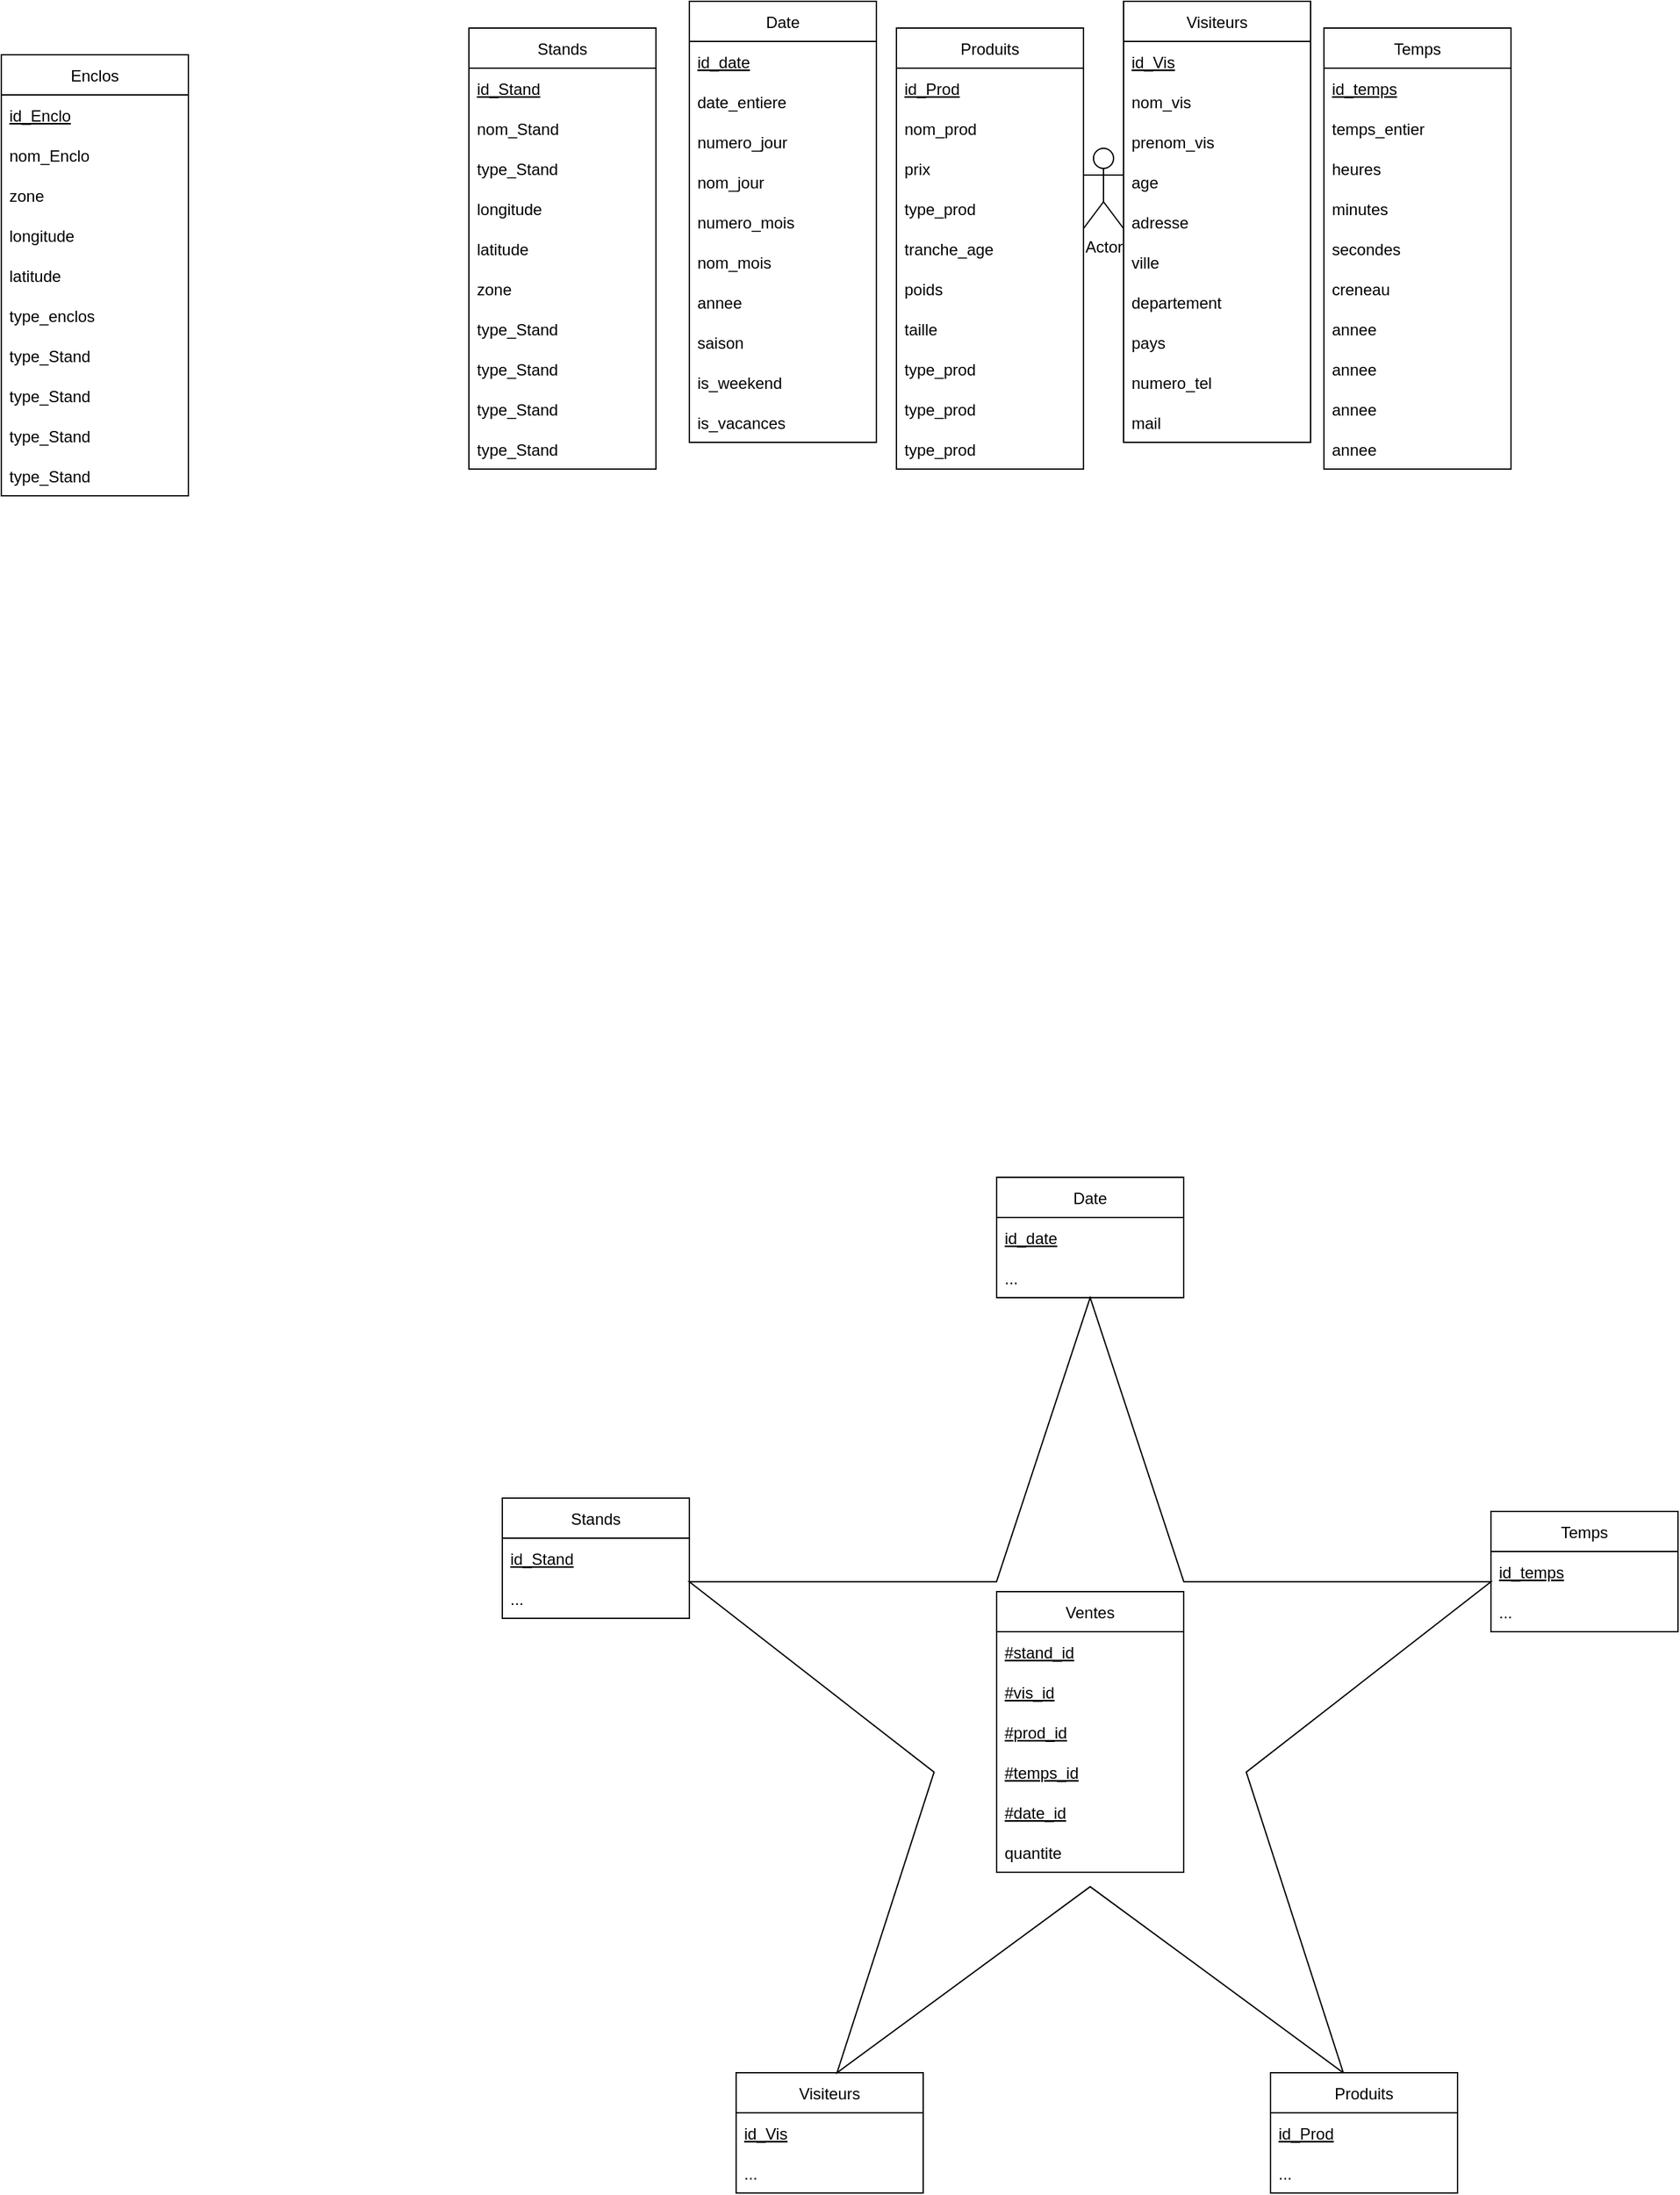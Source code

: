 <mxfile version="20.5.1" type="device"><diagram id="sDHz6dwvAhrB9H7xkZl-" name="Page-1"><mxGraphModel dx="1805" dy="1739" grid="1" gridSize="10" guides="1" tooltips="1" connect="1" arrows="1" fold="1" page="1" pageScale="1" pageWidth="827" pageHeight="1169" math="0" shadow="0"><root><mxCell id="0"/><mxCell id="1" parent="0"/><mxCell id="x6o4Ce_lyYix77XtTC0v-5" value="Stands" style="swimlane;fontStyle=0;childLayout=stackLayout;horizontal=1;startSize=30;horizontalStack=0;resizeParent=1;resizeParentMax=0;resizeLast=0;collapsible=1;marginBottom=0;" vertex="1" parent="1"><mxGeometry x="-30" y="-1100" width="140" height="330" as="geometry"/></mxCell><mxCell id="x6o4Ce_lyYix77XtTC0v-6" value="id_Stand" style="text;strokeColor=none;fillColor=none;align=left;verticalAlign=middle;spacingLeft=4;spacingRight=4;overflow=hidden;points=[[0,0.5],[1,0.5]];portConstraint=eastwest;rotatable=0;fontStyle=4" vertex="1" parent="x6o4Ce_lyYix77XtTC0v-5"><mxGeometry y="30" width="140" height="30" as="geometry"/></mxCell><mxCell id="x6o4Ce_lyYix77XtTC0v-7" value="nom_Stand" style="text;strokeColor=none;fillColor=none;align=left;verticalAlign=middle;spacingLeft=4;spacingRight=4;overflow=hidden;points=[[0,0.5],[1,0.5]];portConstraint=eastwest;rotatable=0;" vertex="1" parent="x6o4Ce_lyYix77XtTC0v-5"><mxGeometry y="60" width="140" height="30" as="geometry"/></mxCell><mxCell id="x6o4Ce_lyYix77XtTC0v-8" value="type_Stand" style="text;strokeColor=none;fillColor=none;align=left;verticalAlign=middle;spacingLeft=4;spacingRight=4;overflow=hidden;points=[[0,0.5],[1,0.5]];portConstraint=eastwest;rotatable=0;" vertex="1" parent="x6o4Ce_lyYix77XtTC0v-5"><mxGeometry y="90" width="140" height="30" as="geometry"/></mxCell><mxCell id="x6o4Ce_lyYix77XtTC0v-83" value="longitude" style="text;strokeColor=none;fillColor=none;align=left;verticalAlign=middle;spacingLeft=4;spacingRight=4;overflow=hidden;points=[[0,0.5],[1,0.5]];portConstraint=eastwest;rotatable=0;" vertex="1" parent="x6o4Ce_lyYix77XtTC0v-5"><mxGeometry y="120" width="140" height="30" as="geometry"/></mxCell><mxCell id="x6o4Ce_lyYix77XtTC0v-84" value="latitude" style="text;strokeColor=none;fillColor=none;align=left;verticalAlign=middle;spacingLeft=4;spacingRight=4;overflow=hidden;points=[[0,0.5],[1,0.5]];portConstraint=eastwest;rotatable=0;" vertex="1" parent="x6o4Ce_lyYix77XtTC0v-5"><mxGeometry y="150" width="140" height="30" as="geometry"/></mxCell><mxCell id="x6o4Ce_lyYix77XtTC0v-86" value="zone" style="text;strokeColor=none;fillColor=none;align=left;verticalAlign=middle;spacingLeft=4;spacingRight=4;overflow=hidden;points=[[0,0.5],[1,0.5]];portConstraint=eastwest;rotatable=0;" vertex="1" parent="x6o4Ce_lyYix77XtTC0v-5"><mxGeometry y="180" width="140" height="30" as="geometry"/></mxCell><mxCell id="x6o4Ce_lyYix77XtTC0v-88" value="type_Stand" style="text;strokeColor=none;fillColor=none;align=left;verticalAlign=middle;spacingLeft=4;spacingRight=4;overflow=hidden;points=[[0,0.5],[1,0.5]];portConstraint=eastwest;rotatable=0;" vertex="1" parent="x6o4Ce_lyYix77XtTC0v-5"><mxGeometry y="210" width="140" height="30" as="geometry"/></mxCell><mxCell id="x6o4Ce_lyYix77XtTC0v-87" value="type_Stand" style="text;strokeColor=none;fillColor=none;align=left;verticalAlign=middle;spacingLeft=4;spacingRight=4;overflow=hidden;points=[[0,0.5],[1,0.5]];portConstraint=eastwest;rotatable=0;" vertex="1" parent="x6o4Ce_lyYix77XtTC0v-5"><mxGeometry y="240" width="140" height="30" as="geometry"/></mxCell><mxCell id="x6o4Ce_lyYix77XtTC0v-85" value="type_Stand" style="text;strokeColor=none;fillColor=none;align=left;verticalAlign=middle;spacingLeft=4;spacingRight=4;overflow=hidden;points=[[0,0.5],[1,0.5]];portConstraint=eastwest;rotatable=0;" vertex="1" parent="x6o4Ce_lyYix77XtTC0v-5"><mxGeometry y="270" width="140" height="30" as="geometry"/></mxCell><mxCell id="x6o4Ce_lyYix77XtTC0v-82" value="type_Stand" style="text;strokeColor=none;fillColor=none;align=left;verticalAlign=middle;spacingLeft=4;spacingRight=4;overflow=hidden;points=[[0,0.5],[1,0.5]];portConstraint=eastwest;rotatable=0;" vertex="1" parent="x6o4Ce_lyYix77XtTC0v-5"><mxGeometry y="300" width="140" height="30" as="geometry"/></mxCell><mxCell id="x6o4Ce_lyYix77XtTC0v-9" value="Date" style="swimlane;fontStyle=0;childLayout=stackLayout;horizontal=1;startSize=30;horizontalStack=0;resizeParent=1;resizeParentMax=0;resizeLast=0;collapsible=1;marginBottom=0;" vertex="1" parent="1"><mxGeometry x="135" y="-1120" width="140" height="330" as="geometry"/></mxCell><mxCell id="x6o4Ce_lyYix77XtTC0v-10" value="id_date" style="text;strokeColor=none;fillColor=none;align=left;verticalAlign=middle;spacingLeft=4;spacingRight=4;overflow=hidden;points=[[0,0.5],[1,0.5]];portConstraint=eastwest;rotatable=0;fontStyle=4" vertex="1" parent="x6o4Ce_lyYix77XtTC0v-9"><mxGeometry y="30" width="140" height="30" as="geometry"/></mxCell><mxCell id="x6o4Ce_lyYix77XtTC0v-39" value="date_entiere" style="text;strokeColor=none;fillColor=none;align=left;verticalAlign=middle;spacingLeft=4;spacingRight=4;overflow=hidden;points=[[0,0.5],[1,0.5]];portConstraint=eastwest;rotatable=0;fontStyle=0" vertex="1" parent="x6o4Ce_lyYix77XtTC0v-9"><mxGeometry y="60" width="140" height="30" as="geometry"/></mxCell><mxCell id="x6o4Ce_lyYix77XtTC0v-11" value="numero_jour" style="text;strokeColor=none;fillColor=none;align=left;verticalAlign=middle;spacingLeft=4;spacingRight=4;overflow=hidden;points=[[0,0.5],[1,0.5]];portConstraint=eastwest;rotatable=0;" vertex="1" parent="x6o4Ce_lyYix77XtTC0v-9"><mxGeometry y="90" width="140" height="30" as="geometry"/></mxCell><mxCell id="x6o4Ce_lyYix77XtTC0v-37" value="nom_jour" style="text;strokeColor=none;fillColor=none;align=left;verticalAlign=middle;spacingLeft=4;spacingRight=4;overflow=hidden;points=[[0,0.5],[1,0.5]];portConstraint=eastwest;rotatable=0;" vertex="1" parent="x6o4Ce_lyYix77XtTC0v-9"><mxGeometry y="120" width="140" height="30" as="geometry"/></mxCell><mxCell id="x6o4Ce_lyYix77XtTC0v-40" value="numero_mois" style="text;strokeColor=none;fillColor=none;align=left;verticalAlign=middle;spacingLeft=4;spacingRight=4;overflow=hidden;points=[[0,0.5],[1,0.5]];portConstraint=eastwest;rotatable=0;" vertex="1" parent="x6o4Ce_lyYix77XtTC0v-9"><mxGeometry y="150" width="140" height="30" as="geometry"/></mxCell><mxCell id="x6o4Ce_lyYix77XtTC0v-29" value="nom_mois" style="text;strokeColor=none;fillColor=none;align=left;verticalAlign=middle;spacingLeft=4;spacingRight=4;overflow=hidden;points=[[0,0.5],[1,0.5]];portConstraint=eastwest;rotatable=0;" vertex="1" parent="x6o4Ce_lyYix77XtTC0v-9"><mxGeometry y="180" width="140" height="30" as="geometry"/></mxCell><mxCell id="x6o4Ce_lyYix77XtTC0v-12" value="annee" style="text;strokeColor=none;fillColor=none;align=left;verticalAlign=middle;spacingLeft=4;spacingRight=4;overflow=hidden;points=[[0,0.5],[1,0.5]];portConstraint=eastwest;rotatable=0;" vertex="1" parent="x6o4Ce_lyYix77XtTC0v-9"><mxGeometry y="210" width="140" height="30" as="geometry"/></mxCell><mxCell id="x6o4Ce_lyYix77XtTC0v-90" value="saison" style="text;strokeColor=none;fillColor=none;align=left;verticalAlign=middle;spacingLeft=4;spacingRight=4;overflow=hidden;points=[[0,0.5],[1,0.5]];portConstraint=eastwest;rotatable=0;" vertex="1" parent="x6o4Ce_lyYix77XtTC0v-9"><mxGeometry y="240" width="140" height="30" as="geometry"/></mxCell><mxCell id="x6o4Ce_lyYix77XtTC0v-91" value="is_weekend" style="text;strokeColor=none;fillColor=none;align=left;verticalAlign=middle;spacingLeft=4;spacingRight=4;overflow=hidden;points=[[0,0.5],[1,0.5]];portConstraint=eastwest;rotatable=0;" vertex="1" parent="x6o4Ce_lyYix77XtTC0v-9"><mxGeometry y="270" width="140" height="30" as="geometry"/></mxCell><mxCell id="x6o4Ce_lyYix77XtTC0v-89" value="is_vacances" style="text;strokeColor=none;fillColor=none;align=left;verticalAlign=middle;spacingLeft=4;spacingRight=4;overflow=hidden;points=[[0,0.5],[1,0.5]];portConstraint=eastwest;rotatable=0;" vertex="1" parent="x6o4Ce_lyYix77XtTC0v-9"><mxGeometry y="300" width="140" height="30" as="geometry"/></mxCell><mxCell id="x6o4Ce_lyYix77XtTC0v-13" value="Temps" style="swimlane;fontStyle=0;childLayout=stackLayout;horizontal=1;startSize=30;horizontalStack=0;resizeParent=1;resizeParentMax=0;resizeLast=0;collapsible=1;marginBottom=0;" vertex="1" parent="1"><mxGeometry x="610" y="-1100" width="140" height="330" as="geometry"/></mxCell><mxCell id="x6o4Ce_lyYix77XtTC0v-14" value="id_temps" style="text;strokeColor=none;fillColor=none;align=left;verticalAlign=middle;spacingLeft=4;spacingRight=4;overflow=hidden;points=[[0,0.5],[1,0.5]];portConstraint=eastwest;rotatable=0;fontStyle=4" vertex="1" parent="x6o4Ce_lyYix77XtTC0v-13"><mxGeometry y="30" width="140" height="30" as="geometry"/></mxCell><mxCell id="x6o4Ce_lyYix77XtTC0v-92" value="temps_entier" style="text;strokeColor=none;fillColor=none;align=left;verticalAlign=middle;spacingLeft=4;spacingRight=4;overflow=hidden;points=[[0,0.5],[1,0.5]];portConstraint=eastwest;rotatable=0;" vertex="1" parent="x6o4Ce_lyYix77XtTC0v-13"><mxGeometry y="60" width="140" height="30" as="geometry"/></mxCell><mxCell id="x6o4Ce_lyYix77XtTC0v-15" value="heures" style="text;strokeColor=none;fillColor=none;align=left;verticalAlign=middle;spacingLeft=4;spacingRight=4;overflow=hidden;points=[[0,0.5],[1,0.5]];portConstraint=eastwest;rotatable=0;" vertex="1" parent="x6o4Ce_lyYix77XtTC0v-13"><mxGeometry y="90" width="140" height="30" as="geometry"/></mxCell><mxCell id="x6o4Ce_lyYix77XtTC0v-30" value="minutes" style="text;strokeColor=none;fillColor=none;align=left;verticalAlign=middle;spacingLeft=4;spacingRight=4;overflow=hidden;points=[[0,0.5],[1,0.5]];portConstraint=eastwest;rotatable=0;" vertex="1" parent="x6o4Ce_lyYix77XtTC0v-13"><mxGeometry y="120" width="140" height="30" as="geometry"/></mxCell><mxCell id="x6o4Ce_lyYix77XtTC0v-16" value="secondes" style="text;strokeColor=none;fillColor=none;align=left;verticalAlign=middle;spacingLeft=4;spacingRight=4;overflow=hidden;points=[[0,0.5],[1,0.5]];portConstraint=eastwest;rotatable=0;" vertex="1" parent="x6o4Ce_lyYix77XtTC0v-13"><mxGeometry y="150" width="140" height="30" as="geometry"/></mxCell><mxCell id="x6o4Ce_lyYix77XtTC0v-95" value="creneau" style="text;strokeColor=none;fillColor=none;align=left;verticalAlign=middle;spacingLeft=4;spacingRight=4;overflow=hidden;points=[[0,0.5],[1,0.5]];portConstraint=eastwest;rotatable=0;" vertex="1" parent="x6o4Ce_lyYix77XtTC0v-13"><mxGeometry y="180" width="140" height="30" as="geometry"/></mxCell><mxCell id="x6o4Ce_lyYix77XtTC0v-93" value="annee" style="text;strokeColor=none;fillColor=none;align=left;verticalAlign=middle;spacingLeft=4;spacingRight=4;overflow=hidden;points=[[0,0.5],[1,0.5]];portConstraint=eastwest;rotatable=0;" vertex="1" parent="x6o4Ce_lyYix77XtTC0v-13"><mxGeometry y="210" width="140" height="30" as="geometry"/></mxCell><mxCell id="x6o4Ce_lyYix77XtTC0v-106" value="annee" style="text;strokeColor=none;fillColor=none;align=left;verticalAlign=middle;spacingLeft=4;spacingRight=4;overflow=hidden;points=[[0,0.5],[1,0.5]];portConstraint=eastwest;rotatable=0;" vertex="1" parent="x6o4Ce_lyYix77XtTC0v-13"><mxGeometry y="240" width="140" height="30" as="geometry"/></mxCell><mxCell id="x6o4Ce_lyYix77XtTC0v-107" value="annee" style="text;strokeColor=none;fillColor=none;align=left;verticalAlign=middle;spacingLeft=4;spacingRight=4;overflow=hidden;points=[[0,0.5],[1,0.5]];portConstraint=eastwest;rotatable=0;" vertex="1" parent="x6o4Ce_lyYix77XtTC0v-13"><mxGeometry y="270" width="140" height="30" as="geometry"/></mxCell><mxCell id="x6o4Ce_lyYix77XtTC0v-105" value="annee" style="text;strokeColor=none;fillColor=none;align=left;verticalAlign=middle;spacingLeft=4;spacingRight=4;overflow=hidden;points=[[0,0.5],[1,0.5]];portConstraint=eastwest;rotatable=0;" vertex="1" parent="x6o4Ce_lyYix77XtTC0v-13"><mxGeometry y="300" width="140" height="30" as="geometry"/></mxCell><mxCell id="x6o4Ce_lyYix77XtTC0v-17" value="Visiteurs" style="swimlane;fontStyle=0;childLayout=stackLayout;horizontal=1;startSize=30;horizontalStack=0;resizeParent=1;resizeParentMax=0;resizeLast=0;collapsible=1;marginBottom=0;" vertex="1" parent="1"><mxGeometry x="170" y="430" width="140" height="90" as="geometry"/></mxCell><mxCell id="x6o4Ce_lyYix77XtTC0v-18" value="id_Vis" style="text;strokeColor=none;fillColor=none;align=left;verticalAlign=middle;spacingLeft=4;spacingRight=4;overflow=hidden;points=[[0,0.5],[1,0.5]];portConstraint=eastwest;rotatable=0;fontStyle=4" vertex="1" parent="x6o4Ce_lyYix77XtTC0v-17"><mxGeometry y="30" width="140" height="30" as="geometry"/></mxCell><mxCell id="x6o4Ce_lyYix77XtTC0v-19" value="..." style="text;strokeColor=none;fillColor=none;align=left;verticalAlign=middle;spacingLeft=4;spacingRight=4;overflow=hidden;points=[[0,0.5],[1,0.5]];portConstraint=eastwest;rotatable=0;" vertex="1" parent="x6o4Ce_lyYix77XtTC0v-17"><mxGeometry y="60" width="140" height="30" as="geometry"/></mxCell><mxCell id="x6o4Ce_lyYix77XtTC0v-26" value="" style="verticalLabelPosition=bottom;verticalAlign=top;html=1;shape=mxgraph.basic.star" vertex="1" parent="1"><mxGeometry x="135" y="-150" width="600" height="580" as="geometry"/></mxCell><mxCell id="x6o4Ce_lyYix77XtTC0v-21" value="Produits" style="swimlane;fontStyle=0;childLayout=stackLayout;horizontal=1;startSize=30;horizontalStack=0;resizeParent=1;resizeParentMax=0;resizeLast=0;collapsible=1;marginBottom=0;" vertex="1" parent="1"><mxGeometry x="570" y="430" width="140" height="90" as="geometry"/></mxCell><mxCell id="x6o4Ce_lyYix77XtTC0v-22" value="id_Prod" style="text;strokeColor=none;fillColor=none;align=left;verticalAlign=middle;spacingLeft=4;spacingRight=4;overflow=hidden;points=[[0,0.5],[1,0.5]];portConstraint=eastwest;rotatable=0;fontStyle=4" vertex="1" parent="x6o4Ce_lyYix77XtTC0v-21"><mxGeometry y="30" width="140" height="30" as="geometry"/></mxCell><mxCell id="x6o4Ce_lyYix77XtTC0v-63" value="..." style="text;strokeColor=none;fillColor=none;align=left;verticalAlign=middle;spacingLeft=4;spacingRight=4;overflow=hidden;points=[[0,0.5],[1,0.5]];portConstraint=eastwest;rotatable=0;" vertex="1" parent="x6o4Ce_lyYix77XtTC0v-21"><mxGeometry y="60" width="140" height="30" as="geometry"/></mxCell><mxCell id="x6o4Ce_lyYix77XtTC0v-1" value="Ventes" style="swimlane;fontStyle=0;childLayout=stackLayout;horizontal=1;startSize=30;horizontalStack=0;resizeParent=1;resizeParentMax=0;resizeLast=0;collapsible=1;marginBottom=0;" vertex="1" parent="1"><mxGeometry x="365" y="70" width="140" height="210" as="geometry"/></mxCell><mxCell id="x6o4Ce_lyYix77XtTC0v-2" value="#stand_id" style="text;strokeColor=none;fillColor=none;align=left;verticalAlign=middle;spacingLeft=4;spacingRight=4;overflow=hidden;points=[[0,0.5],[1,0.5]];portConstraint=eastwest;rotatable=0;fontStyle=4" vertex="1" parent="x6o4Ce_lyYix77XtTC0v-1"><mxGeometry y="30" width="140" height="30" as="geometry"/></mxCell><mxCell id="x6o4Ce_lyYix77XtTC0v-3" value="#vis_id" style="text;strokeColor=none;fillColor=none;align=left;verticalAlign=middle;spacingLeft=4;spacingRight=4;overflow=hidden;points=[[0,0.5],[1,0.5]];portConstraint=eastwest;rotatable=0;fontStyle=4" vertex="1" parent="x6o4Ce_lyYix77XtTC0v-1"><mxGeometry y="60" width="140" height="30" as="geometry"/></mxCell><mxCell id="x6o4Ce_lyYix77XtTC0v-32" value="#prod_id" style="text;strokeColor=none;fillColor=none;align=left;verticalAlign=middle;spacingLeft=4;spacingRight=4;overflow=hidden;points=[[0,0.5],[1,0.5]];portConstraint=eastwest;rotatable=0;fontStyle=4" vertex="1" parent="x6o4Ce_lyYix77XtTC0v-1"><mxGeometry y="90" width="140" height="30" as="geometry"/></mxCell><mxCell id="x6o4Ce_lyYix77XtTC0v-31" value="#temps_id" style="text;strokeColor=none;fillColor=none;align=left;verticalAlign=middle;spacingLeft=4;spacingRight=4;overflow=hidden;points=[[0,0.5],[1,0.5]];portConstraint=eastwest;rotatable=0;fontStyle=4" vertex="1" parent="x6o4Ce_lyYix77XtTC0v-1"><mxGeometry y="120" width="140" height="30" as="geometry"/></mxCell><mxCell id="x6o4Ce_lyYix77XtTC0v-71" value="#date_id" style="text;strokeColor=none;fillColor=none;align=left;verticalAlign=middle;spacingLeft=4;spacingRight=4;overflow=hidden;points=[[0,0.5],[1,0.5]];portConstraint=eastwest;rotatable=0;fontStyle=4" vertex="1" parent="x6o4Ce_lyYix77XtTC0v-1"><mxGeometry y="150" width="140" height="30" as="geometry"/></mxCell><mxCell id="x6o4Ce_lyYix77XtTC0v-4" value="quantite" style="text;strokeColor=none;fillColor=none;align=left;verticalAlign=middle;spacingLeft=4;spacingRight=4;overflow=hidden;points=[[0,0.5],[1,0.5]];portConstraint=eastwest;rotatable=0;fontStyle=0" vertex="1" parent="x6o4Ce_lyYix77XtTC0v-1"><mxGeometry y="180" width="140" height="30" as="geometry"/></mxCell><mxCell id="x6o4Ce_lyYix77XtTC0v-41" value="Date" style="swimlane;fontStyle=0;childLayout=stackLayout;horizontal=1;startSize=30;horizontalStack=0;resizeParent=1;resizeParentMax=0;resizeLast=0;collapsible=1;marginBottom=0;" vertex="1" parent="1"><mxGeometry x="365" y="-240" width="140" height="90" as="geometry"/></mxCell><mxCell id="x6o4Ce_lyYix77XtTC0v-50" value="id_date" style="text;strokeColor=none;fillColor=none;align=left;verticalAlign=middle;spacingLeft=4;spacingRight=4;overflow=hidden;points=[[0,0.5],[1,0.5]];portConstraint=eastwest;rotatable=0;fontStyle=4" vertex="1" parent="x6o4Ce_lyYix77XtTC0v-41"><mxGeometry y="30" width="140" height="30" as="geometry"/></mxCell><mxCell id="x6o4Ce_lyYix77XtTC0v-49" value="..." style="text;strokeColor=none;fillColor=none;align=left;verticalAlign=middle;spacingLeft=4;spacingRight=4;overflow=hidden;points=[[0,0.5],[1,0.5]];portConstraint=eastwest;rotatable=0;fontStyle=0" vertex="1" parent="x6o4Ce_lyYix77XtTC0v-41"><mxGeometry y="60" width="140" height="30" as="geometry"/></mxCell><mxCell id="x6o4Ce_lyYix77XtTC0v-51" value="Visiteurs" style="swimlane;fontStyle=0;childLayout=stackLayout;horizontal=1;startSize=30;horizontalStack=0;resizeParent=1;resizeParentMax=0;resizeLast=0;collapsible=1;marginBottom=0;" vertex="1" parent="1"><mxGeometry x="460" y="-1120" width="140" height="330" as="geometry"/></mxCell><mxCell id="x6o4Ce_lyYix77XtTC0v-52" value="id_Vis" style="text;strokeColor=none;fillColor=none;align=left;verticalAlign=middle;spacingLeft=4;spacingRight=4;overflow=hidden;points=[[0,0.5],[1,0.5]];portConstraint=eastwest;rotatable=0;fontStyle=4" vertex="1" parent="x6o4Ce_lyYix77XtTC0v-51"><mxGeometry y="30" width="140" height="30" as="geometry"/></mxCell><mxCell id="x6o4Ce_lyYix77XtTC0v-53" value="nom_vis" style="text;strokeColor=none;fillColor=none;align=left;verticalAlign=middle;spacingLeft=4;spacingRight=4;overflow=hidden;points=[[0,0.5],[1,0.5]];portConstraint=eastwest;rotatable=0;" vertex="1" parent="x6o4Ce_lyYix77XtTC0v-51"><mxGeometry y="60" width="140" height="30" as="geometry"/></mxCell><mxCell id="x6o4Ce_lyYix77XtTC0v-54" value="prenom_vis" style="text;strokeColor=none;fillColor=none;align=left;verticalAlign=middle;spacingLeft=4;spacingRight=4;overflow=hidden;points=[[0,0.5],[1,0.5]];portConstraint=eastwest;rotatable=0;" vertex="1" parent="x6o4Ce_lyYix77XtTC0v-51"><mxGeometry y="90" width="140" height="30" as="geometry"/></mxCell><mxCell id="x6o4Ce_lyYix77XtTC0v-55" value="age" style="text;strokeColor=none;fillColor=none;align=left;verticalAlign=middle;spacingLeft=4;spacingRight=4;overflow=hidden;points=[[0,0.5],[1,0.5]];portConstraint=eastwest;rotatable=0;" vertex="1" parent="x6o4Ce_lyYix77XtTC0v-51"><mxGeometry y="120" width="140" height="30" as="geometry"/></mxCell><mxCell id="x6o4Ce_lyYix77XtTC0v-56" value="adresse" style="text;strokeColor=none;fillColor=none;align=left;verticalAlign=middle;spacingLeft=4;spacingRight=4;overflow=hidden;points=[[0,0.5],[1,0.5]];portConstraint=eastwest;rotatable=0;" vertex="1" parent="x6o4Ce_lyYix77XtTC0v-51"><mxGeometry y="150" width="140" height="30" as="geometry"/></mxCell><mxCell id="x6o4Ce_lyYix77XtTC0v-57" value="ville" style="text;strokeColor=none;fillColor=none;align=left;verticalAlign=middle;spacingLeft=4;spacingRight=4;overflow=hidden;points=[[0,0.5],[1,0.5]];portConstraint=eastwest;rotatable=0;" vertex="1" parent="x6o4Ce_lyYix77XtTC0v-51"><mxGeometry y="180" width="140" height="30" as="geometry"/></mxCell><mxCell id="x6o4Ce_lyYix77XtTC0v-58" value="departement" style="text;strokeColor=none;fillColor=none;align=left;verticalAlign=middle;spacingLeft=4;spacingRight=4;overflow=hidden;points=[[0,0.5],[1,0.5]];portConstraint=eastwest;rotatable=0;" vertex="1" parent="x6o4Ce_lyYix77XtTC0v-51"><mxGeometry y="210" width="140" height="30" as="geometry"/></mxCell><mxCell id="x6o4Ce_lyYix77XtTC0v-79" value="pays" style="text;strokeColor=none;fillColor=none;align=left;verticalAlign=middle;spacingLeft=4;spacingRight=4;overflow=hidden;points=[[0,0.5],[1,0.5]];portConstraint=eastwest;rotatable=0;" vertex="1" parent="x6o4Ce_lyYix77XtTC0v-51"><mxGeometry y="240" width="140" height="30" as="geometry"/></mxCell><mxCell id="x6o4Ce_lyYix77XtTC0v-80" value="numero_tel" style="text;strokeColor=none;fillColor=none;align=left;verticalAlign=middle;spacingLeft=4;spacingRight=4;overflow=hidden;points=[[0,0.5],[1,0.5]];portConstraint=eastwest;rotatable=0;" vertex="1" parent="x6o4Ce_lyYix77XtTC0v-51"><mxGeometry y="270" width="140" height="30" as="geometry"/></mxCell><mxCell id="x6o4Ce_lyYix77XtTC0v-81" value="mail" style="text;strokeColor=none;fillColor=none;align=left;verticalAlign=middle;spacingLeft=4;spacingRight=4;overflow=hidden;points=[[0,0.5],[1,0.5]];portConstraint=eastwest;rotatable=0;" vertex="1" parent="x6o4Ce_lyYix77XtTC0v-51"><mxGeometry y="300" width="140" height="30" as="geometry"/></mxCell><mxCell id="x6o4Ce_lyYix77XtTC0v-59" value="Produits" style="swimlane;fontStyle=0;childLayout=stackLayout;horizontal=1;startSize=30;horizontalStack=0;resizeParent=1;resizeParentMax=0;resizeLast=0;collapsible=1;marginBottom=0;" vertex="1" parent="1"><mxGeometry x="290" y="-1100" width="140" height="330" as="geometry"/></mxCell><mxCell id="x6o4Ce_lyYix77XtTC0v-60" value="id_Prod" style="text;strokeColor=none;fillColor=none;align=left;verticalAlign=middle;spacingLeft=4;spacingRight=4;overflow=hidden;points=[[0,0.5],[1,0.5]];portConstraint=eastwest;rotatable=0;fontStyle=4" vertex="1" parent="x6o4Ce_lyYix77XtTC0v-59"><mxGeometry y="30" width="140" height="30" as="geometry"/></mxCell><mxCell id="x6o4Ce_lyYix77XtTC0v-61" value="nom_prod" style="text;strokeColor=none;fillColor=none;align=left;verticalAlign=middle;spacingLeft=4;spacingRight=4;overflow=hidden;points=[[0,0.5],[1,0.5]];portConstraint=eastwest;rotatable=0;" vertex="1" parent="x6o4Ce_lyYix77XtTC0v-59"><mxGeometry y="60" width="140" height="30" as="geometry"/></mxCell><mxCell id="x6o4Ce_lyYix77XtTC0v-72" value="prix" style="text;strokeColor=none;fillColor=none;align=left;verticalAlign=middle;spacingLeft=4;spacingRight=4;overflow=hidden;points=[[0,0.5],[1,0.5]];portConstraint=eastwest;rotatable=0;" vertex="1" parent="x6o4Ce_lyYix77XtTC0v-59"><mxGeometry y="90" width="140" height="30" as="geometry"/></mxCell><mxCell id="x6o4Ce_lyYix77XtTC0v-73" value="type_prod" style="text;strokeColor=none;fillColor=none;align=left;verticalAlign=middle;spacingLeft=4;spacingRight=4;overflow=hidden;points=[[0,0.5],[1,0.5]];portConstraint=eastwest;rotatable=0;" vertex="1" parent="x6o4Ce_lyYix77XtTC0v-59"><mxGeometry y="120" width="140" height="30" as="geometry"/></mxCell><mxCell id="x6o4Ce_lyYix77XtTC0v-74" value="tranche_age" style="text;strokeColor=none;fillColor=none;align=left;verticalAlign=middle;spacingLeft=4;spacingRight=4;overflow=hidden;points=[[0,0.5],[1,0.5]];portConstraint=eastwest;rotatable=0;" vertex="1" parent="x6o4Ce_lyYix77XtTC0v-59"><mxGeometry y="150" width="140" height="30" as="geometry"/></mxCell><mxCell id="x6o4Ce_lyYix77XtTC0v-77" value="poids" style="text;strokeColor=none;fillColor=none;align=left;verticalAlign=middle;spacingLeft=4;spacingRight=4;overflow=hidden;points=[[0,0.5],[1,0.5]];portConstraint=eastwest;rotatable=0;" vertex="1" parent="x6o4Ce_lyYix77XtTC0v-59"><mxGeometry y="180" width="140" height="30" as="geometry"/></mxCell><mxCell id="x6o4Ce_lyYix77XtTC0v-78" value="taille" style="text;strokeColor=none;fillColor=none;align=left;verticalAlign=middle;spacingLeft=4;spacingRight=4;overflow=hidden;points=[[0,0.5],[1,0.5]];portConstraint=eastwest;rotatable=0;" vertex="1" parent="x6o4Ce_lyYix77XtTC0v-59"><mxGeometry y="210" width="140" height="30" as="geometry"/></mxCell><mxCell id="x6o4Ce_lyYix77XtTC0v-76" value="type_prod" style="text;strokeColor=none;fillColor=none;align=left;verticalAlign=middle;spacingLeft=4;spacingRight=4;overflow=hidden;points=[[0,0.5],[1,0.5]];portConstraint=eastwest;rotatable=0;" vertex="1" parent="x6o4Ce_lyYix77XtTC0v-59"><mxGeometry y="240" width="140" height="30" as="geometry"/></mxCell><mxCell id="x6o4Ce_lyYix77XtTC0v-75" value="type_prod" style="text;strokeColor=none;fillColor=none;align=left;verticalAlign=middle;spacingLeft=4;spacingRight=4;overflow=hidden;points=[[0,0.5],[1,0.5]];portConstraint=eastwest;rotatable=0;" vertex="1" parent="x6o4Ce_lyYix77XtTC0v-59"><mxGeometry y="270" width="140" height="30" as="geometry"/></mxCell><mxCell id="x6o4Ce_lyYix77XtTC0v-62" value="type_prod" style="text;strokeColor=none;fillColor=none;align=left;verticalAlign=middle;spacingLeft=4;spacingRight=4;overflow=hidden;points=[[0,0.5],[1,0.5]];portConstraint=eastwest;rotatable=0;" vertex="1" parent="x6o4Ce_lyYix77XtTC0v-59"><mxGeometry y="300" width="140" height="30" as="geometry"/></mxCell><mxCell id="x6o4Ce_lyYix77XtTC0v-64" value="Temps" style="swimlane;fontStyle=0;childLayout=stackLayout;horizontal=1;startSize=30;horizontalStack=0;resizeParent=1;resizeParentMax=0;resizeLast=0;collapsible=1;marginBottom=0;" vertex="1" parent="1"><mxGeometry x="735" y="10" width="140" height="90" as="geometry"/></mxCell><mxCell id="x6o4Ce_lyYix77XtTC0v-65" value="id_temps" style="text;strokeColor=none;fillColor=none;align=left;verticalAlign=middle;spacingLeft=4;spacingRight=4;overflow=hidden;points=[[0,0.5],[1,0.5]];portConstraint=eastwest;rotatable=0;fontStyle=4" vertex="1" parent="x6o4Ce_lyYix77XtTC0v-64"><mxGeometry y="30" width="140" height="30" as="geometry"/></mxCell><mxCell id="x6o4Ce_lyYix77XtTC0v-66" value="..." style="text;strokeColor=none;fillColor=none;align=left;verticalAlign=middle;spacingLeft=4;spacingRight=4;overflow=hidden;points=[[0,0.5],[1,0.5]];portConstraint=eastwest;rotatable=0;fontStyle=0" vertex="1" parent="x6o4Ce_lyYix77XtTC0v-64"><mxGeometry y="60" width="140" height="30" as="geometry"/></mxCell><mxCell id="x6o4Ce_lyYix77XtTC0v-67" value="Stands" style="swimlane;fontStyle=0;childLayout=stackLayout;horizontal=1;startSize=30;horizontalStack=0;resizeParent=1;resizeParentMax=0;resizeLast=0;collapsible=1;marginBottom=0;" vertex="1" parent="1"><mxGeometry x="-5" width="140" height="90" as="geometry"/></mxCell><mxCell id="x6o4Ce_lyYix77XtTC0v-68" value="id_Stand" style="text;strokeColor=none;fillColor=none;align=left;verticalAlign=middle;spacingLeft=4;spacingRight=4;overflow=hidden;points=[[0,0.5],[1,0.5]];portConstraint=eastwest;rotatable=0;fontStyle=4" vertex="1" parent="x6o4Ce_lyYix77XtTC0v-67"><mxGeometry y="30" width="140" height="30" as="geometry"/></mxCell><mxCell id="x6o4Ce_lyYix77XtTC0v-69" value="..." style="text;strokeColor=none;fillColor=none;align=left;verticalAlign=middle;spacingLeft=4;spacingRight=4;overflow=hidden;points=[[0,0.5],[1,0.5]];portConstraint=eastwest;rotatable=0;" vertex="1" parent="x6o4Ce_lyYix77XtTC0v-67"><mxGeometry y="60" width="140" height="30" as="geometry"/></mxCell><mxCell id="x6o4Ce_lyYix77XtTC0v-108" value="Actor" style="shape=umlActor;verticalLabelPosition=bottom;verticalAlign=top;html=1;outlineConnect=0;" vertex="1" parent="1"><mxGeometry x="430" y="-1010" width="30" height="60" as="geometry"/></mxCell><mxCell id="x6o4Ce_lyYix77XtTC0v-110" value="Enclos" style="swimlane;fontStyle=0;childLayout=stackLayout;horizontal=1;startSize=30;horizontalStack=0;resizeParent=1;resizeParentMax=0;resizeLast=0;collapsible=1;marginBottom=0;" vertex="1" parent="1"><mxGeometry x="-380" y="-1080" width="140" height="330" as="geometry"/></mxCell><mxCell id="x6o4Ce_lyYix77XtTC0v-111" value="id_Enclo" style="text;strokeColor=none;fillColor=none;align=left;verticalAlign=middle;spacingLeft=4;spacingRight=4;overflow=hidden;points=[[0,0.5],[1,0.5]];portConstraint=eastwest;rotatable=0;fontStyle=4" vertex="1" parent="x6o4Ce_lyYix77XtTC0v-110"><mxGeometry y="30" width="140" height="30" as="geometry"/></mxCell><mxCell id="x6o4Ce_lyYix77XtTC0v-112" value="nom_Enclo" style="text;strokeColor=none;fillColor=none;align=left;verticalAlign=middle;spacingLeft=4;spacingRight=4;overflow=hidden;points=[[0,0.5],[1,0.5]];portConstraint=eastwest;rotatable=0;" vertex="1" parent="x6o4Ce_lyYix77XtTC0v-110"><mxGeometry y="60" width="140" height="30" as="geometry"/></mxCell><mxCell id="x6o4Ce_lyYix77XtTC0v-113" value="zone" style="text;strokeColor=none;fillColor=none;align=left;verticalAlign=middle;spacingLeft=4;spacingRight=4;overflow=hidden;points=[[0,0.5],[1,0.5]];portConstraint=eastwest;rotatable=0;" vertex="1" parent="x6o4Ce_lyYix77XtTC0v-110"><mxGeometry y="90" width="140" height="30" as="geometry"/></mxCell><mxCell id="x6o4Ce_lyYix77XtTC0v-114" value="longitude" style="text;strokeColor=none;fillColor=none;align=left;verticalAlign=middle;spacingLeft=4;spacingRight=4;overflow=hidden;points=[[0,0.5],[1,0.5]];portConstraint=eastwest;rotatable=0;" vertex="1" parent="x6o4Ce_lyYix77XtTC0v-110"><mxGeometry y="120" width="140" height="30" as="geometry"/></mxCell><mxCell id="x6o4Ce_lyYix77XtTC0v-115" value="latitude" style="text;strokeColor=none;fillColor=none;align=left;verticalAlign=middle;spacingLeft=4;spacingRight=4;overflow=hidden;points=[[0,0.5],[1,0.5]];portConstraint=eastwest;rotatable=0;" vertex="1" parent="x6o4Ce_lyYix77XtTC0v-110"><mxGeometry y="150" width="140" height="30" as="geometry"/></mxCell><mxCell id="x6o4Ce_lyYix77XtTC0v-116" value="type_enclos" style="text;strokeColor=none;fillColor=none;align=left;verticalAlign=middle;spacingLeft=4;spacingRight=4;overflow=hidden;points=[[0,0.5],[1,0.5]];portConstraint=eastwest;rotatable=0;" vertex="1" parent="x6o4Ce_lyYix77XtTC0v-110"><mxGeometry y="180" width="140" height="30" as="geometry"/></mxCell><mxCell id="x6o4Ce_lyYix77XtTC0v-117" value="type_Stand" style="text;strokeColor=none;fillColor=none;align=left;verticalAlign=middle;spacingLeft=4;spacingRight=4;overflow=hidden;points=[[0,0.5],[1,0.5]];portConstraint=eastwest;rotatable=0;" vertex="1" parent="x6o4Ce_lyYix77XtTC0v-110"><mxGeometry y="210" width="140" height="30" as="geometry"/></mxCell><mxCell id="x6o4Ce_lyYix77XtTC0v-118" value="type_Stand" style="text;strokeColor=none;fillColor=none;align=left;verticalAlign=middle;spacingLeft=4;spacingRight=4;overflow=hidden;points=[[0,0.5],[1,0.5]];portConstraint=eastwest;rotatable=0;" vertex="1" parent="x6o4Ce_lyYix77XtTC0v-110"><mxGeometry y="240" width="140" height="30" as="geometry"/></mxCell><mxCell id="x6o4Ce_lyYix77XtTC0v-119" value="type_Stand" style="text;strokeColor=none;fillColor=none;align=left;verticalAlign=middle;spacingLeft=4;spacingRight=4;overflow=hidden;points=[[0,0.5],[1,0.5]];portConstraint=eastwest;rotatable=0;" vertex="1" parent="x6o4Ce_lyYix77XtTC0v-110"><mxGeometry y="270" width="140" height="30" as="geometry"/></mxCell><mxCell id="x6o4Ce_lyYix77XtTC0v-120" value="type_Stand" style="text;strokeColor=none;fillColor=none;align=left;verticalAlign=middle;spacingLeft=4;spacingRight=4;overflow=hidden;points=[[0,0.5],[1,0.5]];portConstraint=eastwest;rotatable=0;" vertex="1" parent="x6o4Ce_lyYix77XtTC0v-110"><mxGeometry y="300" width="140" height="30" as="geometry"/></mxCell></root></mxGraphModel></diagram></mxfile>